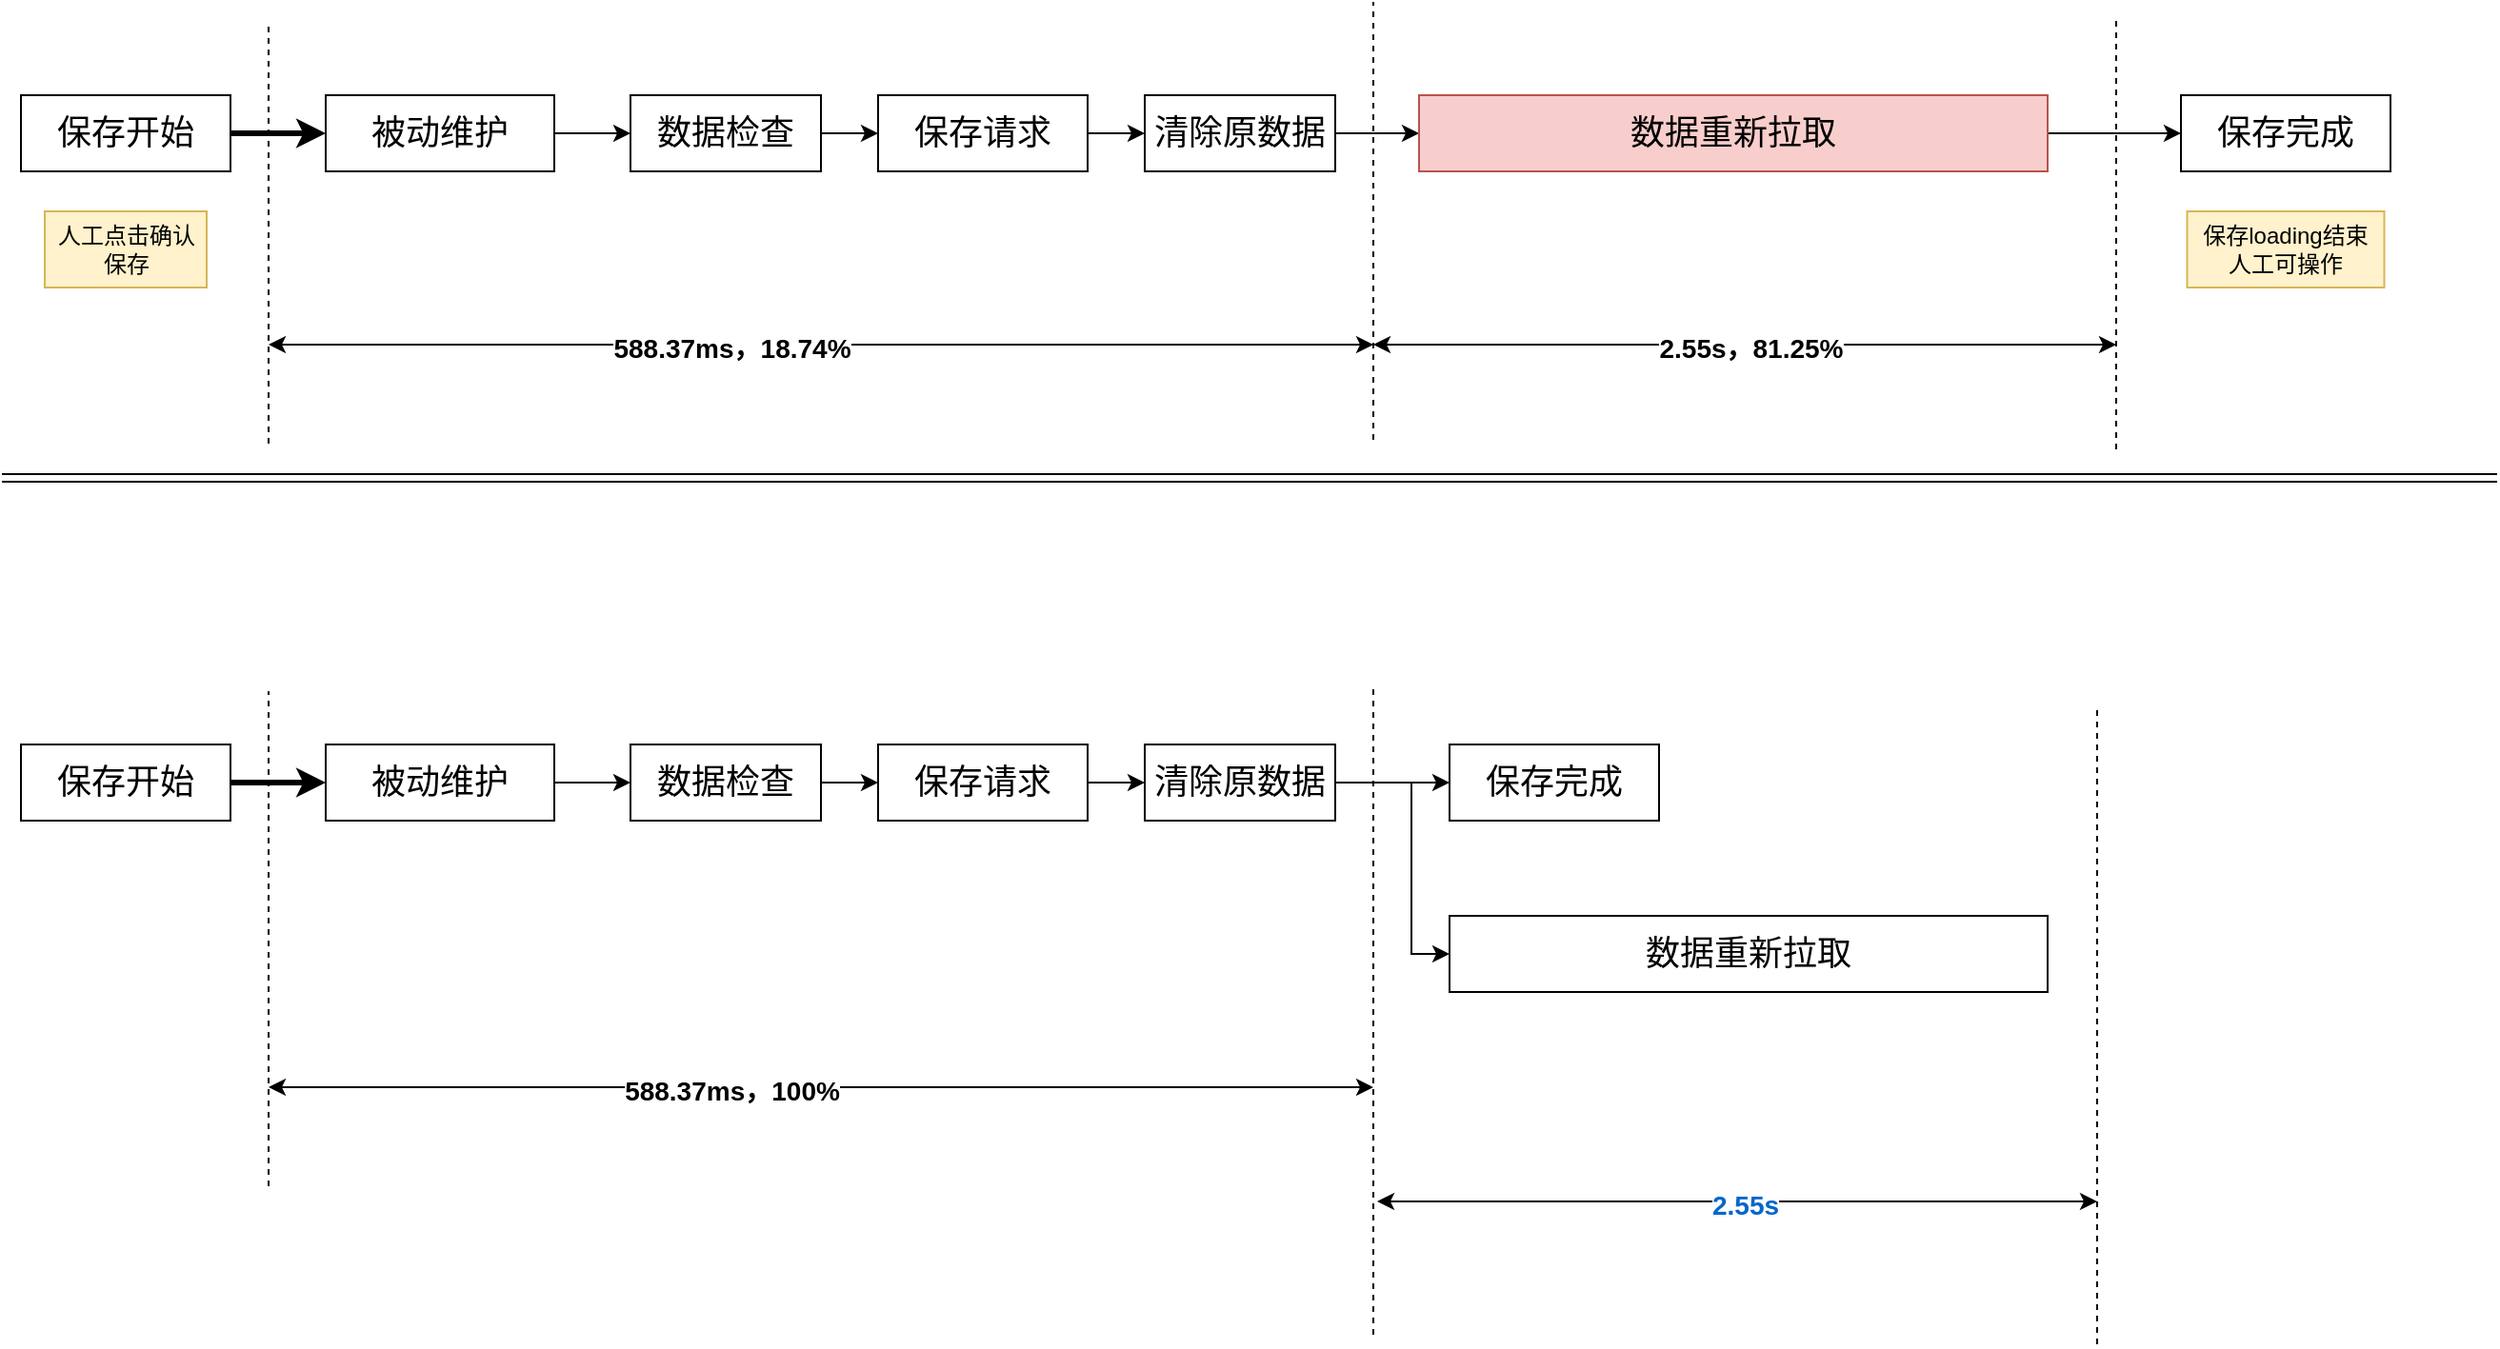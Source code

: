 <mxfile version="22.0.8" type="github">
  <diagram name="第 1 页" id="WafRKLnBxte2nSMobIUq">
    <mxGraphModel dx="2514" dy="936" grid="1" gridSize="10" guides="1" tooltips="1" connect="1" arrows="1" fold="1" page="1" pageScale="1" pageWidth="827" pageHeight="1169" math="0" shadow="0">
      <root>
        <mxCell id="0" />
        <mxCell id="1" parent="0" />
        <mxCell id="iSXcTSaXaTwuxMCW5RYI-2" value="" style="endArrow=classic;html=1;rounded=0;endFill=1;entryX=0;entryY=0.5;entryDx=0;entryDy=0;strokeWidth=3;exitX=1;exitY=0.5;exitDx=0;exitDy=0;" edge="1" parent="1" target="iSXcTSaXaTwuxMCW5RYI-3">
          <mxGeometry width="50" height="50" relative="1" as="geometry">
            <mxPoint x="-170" y="319" as="sourcePoint" />
            <mxPoint x="-80" y="319" as="targetPoint" />
            <Array as="points">
              <mxPoint x="-165" y="319" />
            </Array>
          </mxGeometry>
        </mxCell>
        <mxCell id="iSXcTSaXaTwuxMCW5RYI-9" style="edgeStyle=orthogonalEdgeStyle;rounded=0;orthogonalLoop=1;jettySize=auto;html=1;exitX=1;exitY=0.5;exitDx=0;exitDy=0;entryX=0;entryY=0.5;entryDx=0;entryDy=0;" edge="1" parent="1" source="iSXcTSaXaTwuxMCW5RYI-3" target="iSXcTSaXaTwuxMCW5RYI-4">
          <mxGeometry relative="1" as="geometry" />
        </mxCell>
        <mxCell id="iSXcTSaXaTwuxMCW5RYI-3" value="被动维护" style="rounded=0;whiteSpace=wrap;html=1;fontSize=18;" vertex="1" parent="1">
          <mxGeometry x="-120" y="299" width="120" height="40" as="geometry" />
        </mxCell>
        <mxCell id="iSXcTSaXaTwuxMCW5RYI-10" style="edgeStyle=orthogonalEdgeStyle;rounded=0;orthogonalLoop=1;jettySize=auto;html=1;exitX=1;exitY=0.5;exitDx=0;exitDy=0;entryX=0;entryY=0.5;entryDx=0;entryDy=0;" edge="1" parent="1" source="iSXcTSaXaTwuxMCW5RYI-4" target="iSXcTSaXaTwuxMCW5RYI-5">
          <mxGeometry relative="1" as="geometry" />
        </mxCell>
        <mxCell id="iSXcTSaXaTwuxMCW5RYI-4" value="数据检查" style="rounded=0;whiteSpace=wrap;html=1;fontSize=18;" vertex="1" parent="1">
          <mxGeometry x="40" y="299" width="100" height="40" as="geometry" />
        </mxCell>
        <mxCell id="iSXcTSaXaTwuxMCW5RYI-12" value="" style="edgeStyle=orthogonalEdgeStyle;rounded=0;orthogonalLoop=1;jettySize=auto;html=1;entryX=0;entryY=0.5;entryDx=0;entryDy=0;" edge="1" parent="1" source="iSXcTSaXaTwuxMCW5RYI-5" target="iSXcTSaXaTwuxMCW5RYI-6">
          <mxGeometry relative="1" as="geometry">
            <mxPoint x="375" y="319" as="targetPoint" />
          </mxGeometry>
        </mxCell>
        <mxCell id="iSXcTSaXaTwuxMCW5RYI-5" value="保存请求" style="rounded=0;whiteSpace=wrap;html=1;fontSize=18;" vertex="1" parent="1">
          <mxGeometry x="170" y="299" width="110" height="40" as="geometry" />
        </mxCell>
        <mxCell id="iSXcTSaXaTwuxMCW5RYI-13" style="edgeStyle=orthogonalEdgeStyle;rounded=0;orthogonalLoop=1;jettySize=auto;html=1;exitX=1;exitY=0.5;exitDx=0;exitDy=0;entryX=0;entryY=0.5;entryDx=0;entryDy=0;" edge="1" parent="1" source="iSXcTSaXaTwuxMCW5RYI-6" target="iSXcTSaXaTwuxMCW5RYI-7">
          <mxGeometry relative="1" as="geometry" />
        </mxCell>
        <mxCell id="iSXcTSaXaTwuxMCW5RYI-6" value="清除原数据" style="rounded=0;whiteSpace=wrap;html=1;fontSize=18;" vertex="1" parent="1">
          <mxGeometry x="310" y="299" width="100" height="40" as="geometry" />
        </mxCell>
        <mxCell id="iSXcTSaXaTwuxMCW5RYI-18" style="edgeStyle=orthogonalEdgeStyle;rounded=0;orthogonalLoop=1;jettySize=auto;html=1;exitX=1;exitY=0.5;exitDx=0;exitDy=0;entryX=0;entryY=0.5;entryDx=0;entryDy=0;" edge="1" parent="1" source="iSXcTSaXaTwuxMCW5RYI-7" target="iSXcTSaXaTwuxMCW5RYI-16">
          <mxGeometry relative="1" as="geometry" />
        </mxCell>
        <mxCell id="iSXcTSaXaTwuxMCW5RYI-7" value="数据重新拉取" style="rounded=0;whiteSpace=wrap;html=1;fontSize=18;fillColor=#f8cecc;strokeColor=#b85450;" vertex="1" parent="1">
          <mxGeometry x="454" y="299" width="330" height="40" as="geometry" />
        </mxCell>
        <mxCell id="iSXcTSaXaTwuxMCW5RYI-16" value="保存完成" style="rounded=0;whiteSpace=wrap;html=1;fontSize=18;" vertex="1" parent="1">
          <mxGeometry x="854" y="299" width="110" height="40" as="geometry" />
        </mxCell>
        <mxCell id="iSXcTSaXaTwuxMCW5RYI-19" value="保存开始" style="rounded=0;whiteSpace=wrap;html=1;fontSize=18;" vertex="1" parent="1">
          <mxGeometry x="-280" y="299" width="110" height="40" as="geometry" />
        </mxCell>
        <mxCell id="iSXcTSaXaTwuxMCW5RYI-28" value="" style="endArrow=classic;startArrow=classic;html=1;rounded=0;" edge="1" parent="1">
          <mxGeometry width="50" height="50" relative="1" as="geometry">
            <mxPoint x="-150" y="430" as="sourcePoint" />
            <mxPoint x="430" y="430" as="targetPoint" />
          </mxGeometry>
        </mxCell>
        <mxCell id="iSXcTSaXaTwuxMCW5RYI-29" value="588.37ms，18.74%" style="edgeLabel;html=1;align=center;verticalAlign=middle;resizable=0;points=[];fontStyle=1;fontSize=14;" vertex="1" connectable="0" parent="iSXcTSaXaTwuxMCW5RYI-28">
          <mxGeometry x="-0.163" y="-2" relative="1" as="geometry">
            <mxPoint as="offset" />
          </mxGeometry>
        </mxCell>
        <mxCell id="iSXcTSaXaTwuxMCW5RYI-30" value="" style="endArrow=classic;startArrow=classic;html=1;rounded=0;" edge="1" parent="1">
          <mxGeometry width="50" height="50" relative="1" as="geometry">
            <mxPoint x="430" y="430" as="sourcePoint" />
            <mxPoint x="820" y="430" as="targetPoint" />
          </mxGeometry>
        </mxCell>
        <mxCell id="iSXcTSaXaTwuxMCW5RYI-31" value="2.55s，81.25%" style="edgeLabel;html=1;align=center;verticalAlign=middle;resizable=0;points=[];fontStyle=1;fontSize=14;" vertex="1" connectable="0" parent="iSXcTSaXaTwuxMCW5RYI-30">
          <mxGeometry x="-0.163" y="-2" relative="1" as="geometry">
            <mxPoint x="35" as="offset" />
          </mxGeometry>
        </mxCell>
        <mxCell id="iSXcTSaXaTwuxMCW5RYI-32" value="" style="shape=link;html=1;rounded=0;" edge="1" parent="1">
          <mxGeometry width="100" relative="1" as="geometry">
            <mxPoint x="-290" y="500" as="sourcePoint" />
            <mxPoint x="1020" y="500" as="targetPoint" />
          </mxGeometry>
        </mxCell>
        <mxCell id="iSXcTSaXaTwuxMCW5RYI-33" value="" style="endArrow=none;dashed=1;html=1;rounded=0;" edge="1" parent="1">
          <mxGeometry width="50" height="50" relative="1" as="geometry">
            <mxPoint x="430" y="480" as="sourcePoint" />
            <mxPoint x="430" y="250" as="targetPoint" />
          </mxGeometry>
        </mxCell>
        <mxCell id="iSXcTSaXaTwuxMCW5RYI-34" value="" style="endArrow=none;dashed=1;html=1;rounded=0;" edge="1" parent="1">
          <mxGeometry width="50" height="50" relative="1" as="geometry">
            <mxPoint x="820" y="485" as="sourcePoint" />
            <mxPoint x="820" y="260" as="targetPoint" />
          </mxGeometry>
        </mxCell>
        <mxCell id="iSXcTSaXaTwuxMCW5RYI-35" value="" style="endArrow=none;dashed=1;html=1;rounded=0;" edge="1" parent="1">
          <mxGeometry width="50" height="50" relative="1" as="geometry">
            <mxPoint x="-150" y="482" as="sourcePoint" />
            <mxPoint x="-150" y="260" as="targetPoint" />
          </mxGeometry>
        </mxCell>
        <mxCell id="iSXcTSaXaTwuxMCW5RYI-61" value="" style="endArrow=classic;html=1;rounded=0;endFill=1;entryX=0;entryY=0.5;entryDx=0;entryDy=0;strokeWidth=3;exitX=1;exitY=0.5;exitDx=0;exitDy=0;" edge="1" parent="1" target="iSXcTSaXaTwuxMCW5RYI-63">
          <mxGeometry width="50" height="50" relative="1" as="geometry">
            <mxPoint x="-170" y="660" as="sourcePoint" />
            <mxPoint x="-80" y="660" as="targetPoint" />
            <Array as="points">
              <mxPoint x="-165" y="660" />
            </Array>
          </mxGeometry>
        </mxCell>
        <mxCell id="iSXcTSaXaTwuxMCW5RYI-62" style="edgeStyle=orthogonalEdgeStyle;rounded=0;orthogonalLoop=1;jettySize=auto;html=1;exitX=1;exitY=0.5;exitDx=0;exitDy=0;entryX=0;entryY=0.5;entryDx=0;entryDy=0;" edge="1" parent="1" source="iSXcTSaXaTwuxMCW5RYI-63" target="iSXcTSaXaTwuxMCW5RYI-65">
          <mxGeometry relative="1" as="geometry" />
        </mxCell>
        <mxCell id="iSXcTSaXaTwuxMCW5RYI-63" value="被动维护" style="rounded=0;whiteSpace=wrap;html=1;fontSize=18;" vertex="1" parent="1">
          <mxGeometry x="-120" y="640" width="120" height="40" as="geometry" />
        </mxCell>
        <mxCell id="iSXcTSaXaTwuxMCW5RYI-64" style="edgeStyle=orthogonalEdgeStyle;rounded=0;orthogonalLoop=1;jettySize=auto;html=1;exitX=1;exitY=0.5;exitDx=0;exitDy=0;entryX=0;entryY=0.5;entryDx=0;entryDy=0;" edge="1" parent="1" source="iSXcTSaXaTwuxMCW5RYI-65" target="iSXcTSaXaTwuxMCW5RYI-67">
          <mxGeometry relative="1" as="geometry" />
        </mxCell>
        <mxCell id="iSXcTSaXaTwuxMCW5RYI-65" value="数据检查" style="rounded=0;whiteSpace=wrap;html=1;fontSize=18;" vertex="1" parent="1">
          <mxGeometry x="40" y="640" width="100" height="40" as="geometry" />
        </mxCell>
        <mxCell id="iSXcTSaXaTwuxMCW5RYI-66" value="" style="edgeStyle=orthogonalEdgeStyle;rounded=0;orthogonalLoop=1;jettySize=auto;html=1;entryX=0;entryY=0.5;entryDx=0;entryDy=0;" edge="1" parent="1" source="iSXcTSaXaTwuxMCW5RYI-67" target="iSXcTSaXaTwuxMCW5RYI-69">
          <mxGeometry relative="1" as="geometry">
            <mxPoint x="375" y="660" as="targetPoint" />
          </mxGeometry>
        </mxCell>
        <mxCell id="iSXcTSaXaTwuxMCW5RYI-67" value="保存请求" style="rounded=0;whiteSpace=wrap;html=1;fontSize=18;" vertex="1" parent="1">
          <mxGeometry x="170" y="640" width="110" height="40" as="geometry" />
        </mxCell>
        <mxCell id="iSXcTSaXaTwuxMCW5RYI-68" style="edgeStyle=orthogonalEdgeStyle;rounded=0;orthogonalLoop=1;jettySize=auto;html=1;exitX=1;exitY=0.5;exitDx=0;exitDy=0;entryX=0;entryY=0.5;entryDx=0;entryDy=0;" edge="1" parent="1" source="iSXcTSaXaTwuxMCW5RYI-69" target="iSXcTSaXaTwuxMCW5RYI-71">
          <mxGeometry relative="1" as="geometry">
            <mxPoint x="410" y="750" as="sourcePoint" />
            <Array as="points">
              <mxPoint x="450" y="660" />
              <mxPoint x="450" y="750" />
            </Array>
          </mxGeometry>
        </mxCell>
        <mxCell id="iSXcTSaXaTwuxMCW5RYI-86" style="edgeStyle=orthogonalEdgeStyle;rounded=0;orthogonalLoop=1;jettySize=auto;html=1;exitX=1;exitY=0.5;exitDx=0;exitDy=0;entryX=0;entryY=0.5;entryDx=0;entryDy=0;" edge="1" parent="1" source="iSXcTSaXaTwuxMCW5RYI-69" target="iSXcTSaXaTwuxMCW5RYI-72">
          <mxGeometry relative="1" as="geometry" />
        </mxCell>
        <mxCell id="iSXcTSaXaTwuxMCW5RYI-69" value="清除原数据" style="rounded=0;whiteSpace=wrap;html=1;fontSize=18;" vertex="1" parent="1">
          <mxGeometry x="310" y="640" width="100" height="40" as="geometry" />
        </mxCell>
        <mxCell id="iSXcTSaXaTwuxMCW5RYI-71" value="数据重新拉取" style="rounded=0;whiteSpace=wrap;html=1;fontSize=18;" vertex="1" parent="1">
          <mxGeometry x="470" y="730" width="314" height="40" as="geometry" />
        </mxCell>
        <mxCell id="iSXcTSaXaTwuxMCW5RYI-72" value="保存完成" style="rounded=0;whiteSpace=wrap;html=1;fontSize=18;" vertex="1" parent="1">
          <mxGeometry x="470" y="640" width="110" height="40" as="geometry" />
        </mxCell>
        <mxCell id="iSXcTSaXaTwuxMCW5RYI-73" value="保存开始" style="rounded=0;whiteSpace=wrap;html=1;fontSize=18;" vertex="1" parent="1">
          <mxGeometry x="-280" y="640" width="110" height="40" as="geometry" />
        </mxCell>
        <mxCell id="iSXcTSaXaTwuxMCW5RYI-79" value="" style="endArrow=classic;startArrow=classic;html=1;rounded=0;" edge="1" parent="1">
          <mxGeometry width="50" height="50" relative="1" as="geometry">
            <mxPoint x="-150" y="820" as="sourcePoint" />
            <mxPoint x="430" y="820" as="targetPoint" />
          </mxGeometry>
        </mxCell>
        <mxCell id="iSXcTSaXaTwuxMCW5RYI-80" value="588.37ms，100%" style="edgeLabel;html=1;align=center;verticalAlign=middle;resizable=0;points=[];fontSize=14;fontStyle=1" vertex="1" connectable="0" parent="iSXcTSaXaTwuxMCW5RYI-79">
          <mxGeometry x="-0.163" y="-2" relative="1" as="geometry">
            <mxPoint as="offset" />
          </mxGeometry>
        </mxCell>
        <mxCell id="iSXcTSaXaTwuxMCW5RYI-81" value="" style="endArrow=classic;startArrow=classic;html=1;rounded=0;" edge="1" parent="1">
          <mxGeometry width="50" height="50" relative="1" as="geometry">
            <mxPoint x="432" y="880" as="sourcePoint" />
            <mxPoint x="810" y="880" as="targetPoint" />
          </mxGeometry>
        </mxCell>
        <mxCell id="iSXcTSaXaTwuxMCW5RYI-82" value="2.55s" style="edgeLabel;html=1;align=center;verticalAlign=middle;resizable=0;points=[];fontSize=14;fontStyle=1;fontColor=#0066CC;" vertex="1" connectable="0" parent="iSXcTSaXaTwuxMCW5RYI-81">
          <mxGeometry x="-0.163" y="-2" relative="1" as="geometry">
            <mxPoint x="35" as="offset" />
          </mxGeometry>
        </mxCell>
        <mxCell id="iSXcTSaXaTwuxMCW5RYI-83" value="" style="endArrow=none;dashed=1;html=1;rounded=0;" edge="1" parent="1">
          <mxGeometry width="50" height="50" relative="1" as="geometry">
            <mxPoint x="430" y="950" as="sourcePoint" />
            <mxPoint x="430" y="610" as="targetPoint" />
          </mxGeometry>
        </mxCell>
        <mxCell id="iSXcTSaXaTwuxMCW5RYI-84" value="" style="endArrow=none;dashed=1;html=1;rounded=0;" edge="1" parent="1">
          <mxGeometry width="50" height="50" relative="1" as="geometry">
            <mxPoint x="810" y="955" as="sourcePoint" />
            <mxPoint x="810" y="620" as="targetPoint" />
          </mxGeometry>
        </mxCell>
        <mxCell id="iSXcTSaXaTwuxMCW5RYI-85" value="" style="endArrow=none;dashed=1;html=1;rounded=0;" edge="1" parent="1">
          <mxGeometry width="50" height="50" relative="1" as="geometry">
            <mxPoint x="-150" y="872" as="sourcePoint" />
            <mxPoint x="-150" y="612" as="targetPoint" />
          </mxGeometry>
        </mxCell>
        <mxCell id="iSXcTSaXaTwuxMCW5RYI-88" value="人工点击确认保存" style="text;html=1;strokeColor=#d6b656;fillColor=#fff2cc;align=center;verticalAlign=middle;whiteSpace=wrap;rounded=0;" vertex="1" parent="1">
          <mxGeometry x="-267.5" y="360" width="85" height="40" as="geometry" />
        </mxCell>
        <mxCell id="iSXcTSaXaTwuxMCW5RYI-89" value="保存loading结束&lt;br&gt;人工可操作" style="text;html=1;strokeColor=#d6b656;fillColor=#fff2cc;align=center;verticalAlign=middle;whiteSpace=wrap;rounded=0;" vertex="1" parent="1">
          <mxGeometry x="857.25" y="360" width="103.5" height="40" as="geometry" />
        </mxCell>
      </root>
    </mxGraphModel>
  </diagram>
</mxfile>
